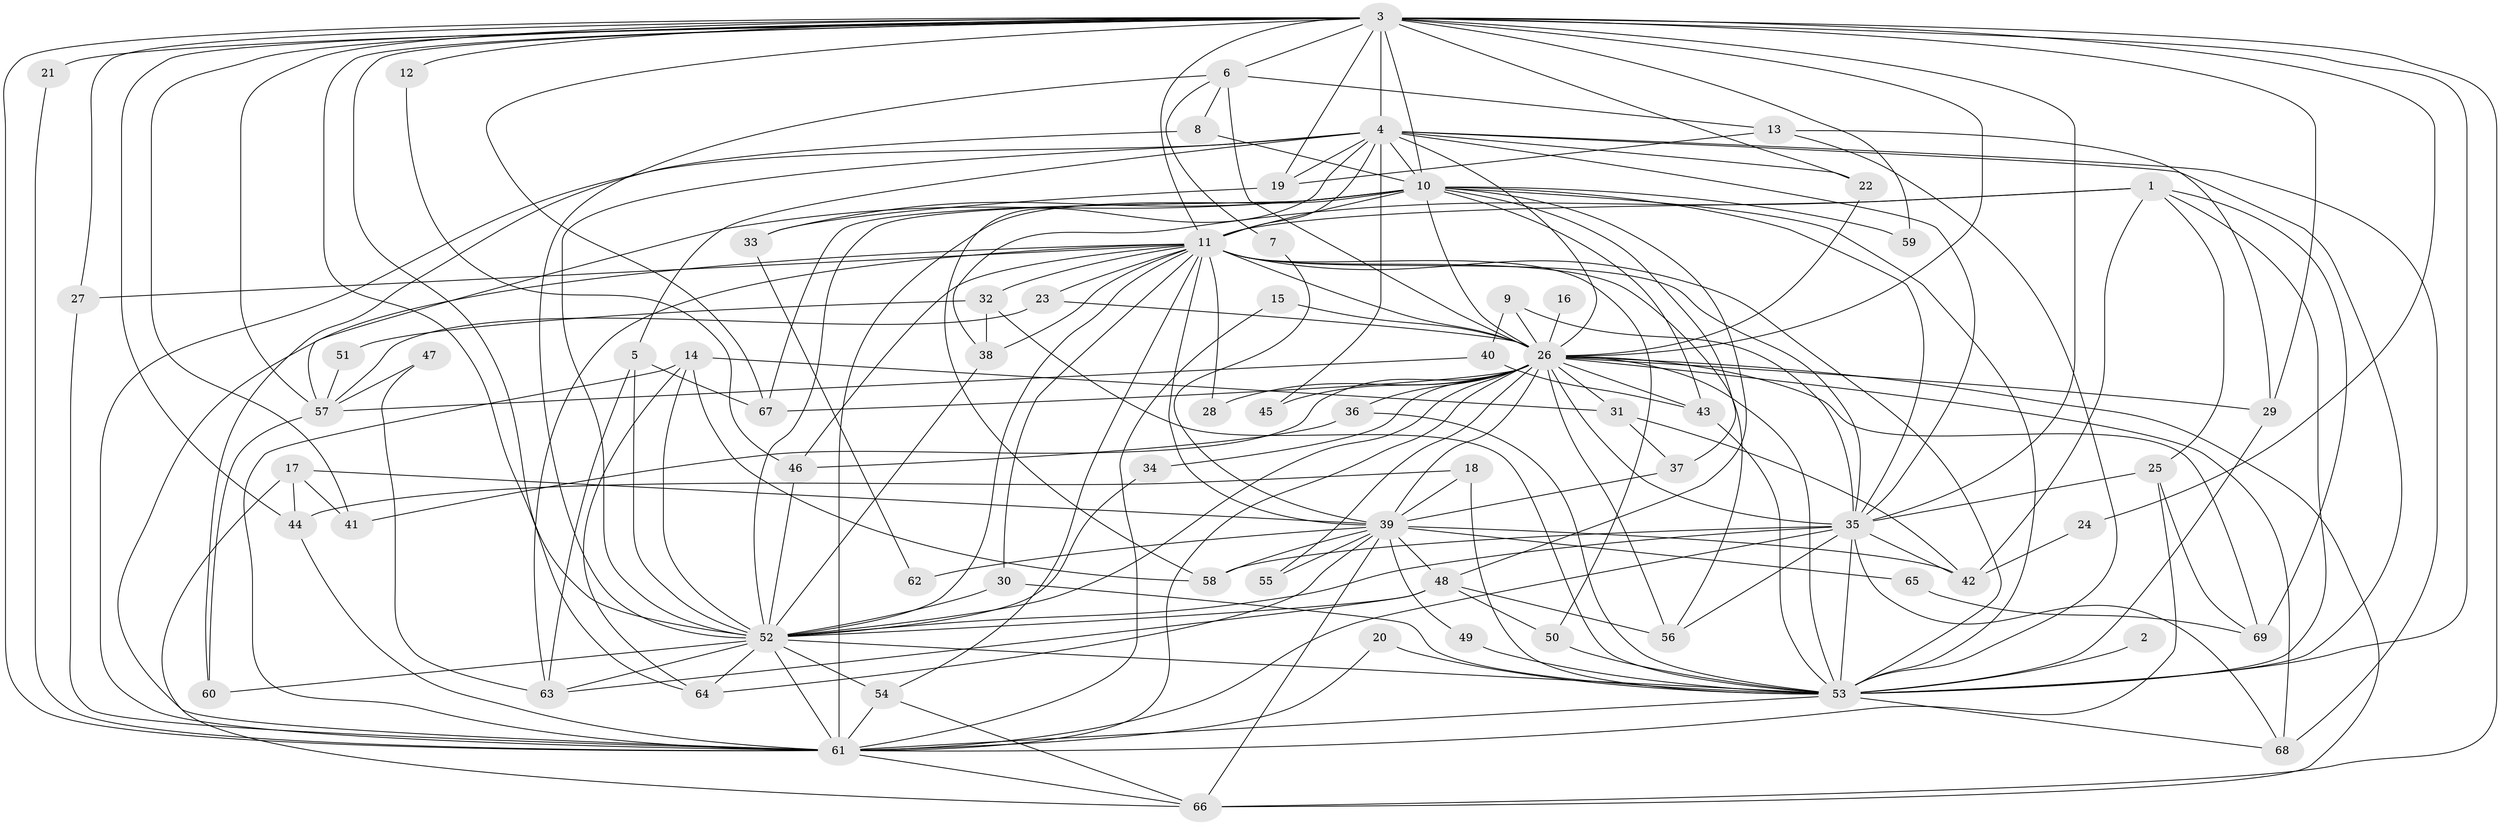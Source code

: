 // original degree distribution, {18: 0.021897810218978103, 10: 0.0072992700729927005, 28: 0.0072992700729927005, 27: 0.0072992700729927005, 20: 0.0072992700729927005, 40: 0.0072992700729927005, 25: 0.014598540145985401, 21: 0.0072992700729927005, 4: 0.12408759124087591, 7: 0.014598540145985401, 3: 0.18248175182481752, 6: 0.021897810218978103, 2: 0.5401459854014599, 5: 0.0364963503649635}
// Generated by graph-tools (version 1.1) at 2025/01/03/09/25 03:01:22]
// undirected, 69 vertices, 194 edges
graph export_dot {
graph [start="1"]
  node [color=gray90,style=filled];
  1;
  2;
  3;
  4;
  5;
  6;
  7;
  8;
  9;
  10;
  11;
  12;
  13;
  14;
  15;
  16;
  17;
  18;
  19;
  20;
  21;
  22;
  23;
  24;
  25;
  26;
  27;
  28;
  29;
  30;
  31;
  32;
  33;
  34;
  35;
  36;
  37;
  38;
  39;
  40;
  41;
  42;
  43;
  44;
  45;
  46;
  47;
  48;
  49;
  50;
  51;
  52;
  53;
  54;
  55;
  56;
  57;
  58;
  59;
  60;
  61;
  62;
  63;
  64;
  65;
  66;
  67;
  68;
  69;
  1 -- 11 [weight=1.0];
  1 -- 25 [weight=1.0];
  1 -- 38 [weight=1.0];
  1 -- 42 [weight=1.0];
  1 -- 53 [weight=1.0];
  1 -- 69 [weight=1.0];
  2 -- 53 [weight=1.0];
  3 -- 4 [weight=2.0];
  3 -- 6 [weight=1.0];
  3 -- 10 [weight=1.0];
  3 -- 11 [weight=1.0];
  3 -- 12 [weight=2.0];
  3 -- 19 [weight=1.0];
  3 -- 21 [weight=1.0];
  3 -- 22 [weight=1.0];
  3 -- 24 [weight=1.0];
  3 -- 26 [weight=3.0];
  3 -- 27 [weight=1.0];
  3 -- 29 [weight=1.0];
  3 -- 35 [weight=1.0];
  3 -- 41 [weight=1.0];
  3 -- 44 [weight=1.0];
  3 -- 52 [weight=1.0];
  3 -- 53 [weight=2.0];
  3 -- 57 [weight=1.0];
  3 -- 59 [weight=2.0];
  3 -- 61 [weight=1.0];
  3 -- 64 [weight=1.0];
  3 -- 66 [weight=1.0];
  3 -- 67 [weight=1.0];
  4 -- 5 [weight=1.0];
  4 -- 10 [weight=3.0];
  4 -- 11 [weight=2.0];
  4 -- 19 [weight=1.0];
  4 -- 22 [weight=1.0];
  4 -- 26 [weight=3.0];
  4 -- 35 [weight=2.0];
  4 -- 45 [weight=1.0];
  4 -- 52 [weight=4.0];
  4 -- 53 [weight=2.0];
  4 -- 58 [weight=1.0];
  4 -- 61 [weight=2.0];
  4 -- 68 [weight=1.0];
  5 -- 52 [weight=1.0];
  5 -- 63 [weight=1.0];
  5 -- 67 [weight=1.0];
  6 -- 7 [weight=1.0];
  6 -- 8 [weight=1.0];
  6 -- 13 [weight=1.0];
  6 -- 26 [weight=1.0];
  6 -- 52 [weight=1.0];
  7 -- 39 [weight=1.0];
  8 -- 10 [weight=1.0];
  8 -- 60 [weight=1.0];
  9 -- 26 [weight=1.0];
  9 -- 35 [weight=1.0];
  9 -- 40 [weight=1.0];
  10 -- 11 [weight=1.0];
  10 -- 26 [weight=1.0];
  10 -- 33 [weight=1.0];
  10 -- 35 [weight=1.0];
  10 -- 37 [weight=1.0];
  10 -- 43 [weight=1.0];
  10 -- 48 [weight=1.0];
  10 -- 52 [weight=1.0];
  10 -- 53 [weight=1.0];
  10 -- 57 [weight=1.0];
  10 -- 59 [weight=1.0];
  10 -- 61 [weight=3.0];
  10 -- 67 [weight=1.0];
  11 -- 23 [weight=2.0];
  11 -- 26 [weight=3.0];
  11 -- 27 [weight=1.0];
  11 -- 28 [weight=1.0];
  11 -- 30 [weight=1.0];
  11 -- 32 [weight=1.0];
  11 -- 35 [weight=1.0];
  11 -- 38 [weight=1.0];
  11 -- 39 [weight=1.0];
  11 -- 46 [weight=1.0];
  11 -- 50 [weight=1.0];
  11 -- 52 [weight=1.0];
  11 -- 53 [weight=1.0];
  11 -- 54 [weight=1.0];
  11 -- 56 [weight=1.0];
  11 -- 61 [weight=1.0];
  11 -- 63 [weight=1.0];
  12 -- 46 [weight=1.0];
  13 -- 19 [weight=1.0];
  13 -- 29 [weight=1.0];
  13 -- 53 [weight=1.0];
  14 -- 31 [weight=1.0];
  14 -- 52 [weight=1.0];
  14 -- 58 [weight=1.0];
  14 -- 61 [weight=1.0];
  14 -- 64 [weight=1.0];
  15 -- 26 [weight=1.0];
  15 -- 61 [weight=1.0];
  16 -- 26 [weight=1.0];
  17 -- 39 [weight=2.0];
  17 -- 41 [weight=1.0];
  17 -- 44 [weight=1.0];
  17 -- 66 [weight=1.0];
  18 -- 39 [weight=1.0];
  18 -- 44 [weight=1.0];
  18 -- 53 [weight=1.0];
  19 -- 33 [weight=1.0];
  20 -- 53 [weight=1.0];
  20 -- 61 [weight=1.0];
  21 -- 61 [weight=1.0];
  22 -- 26 [weight=1.0];
  23 -- 26 [weight=1.0];
  23 -- 57 [weight=1.0];
  24 -- 42 [weight=2.0];
  25 -- 35 [weight=1.0];
  25 -- 61 [weight=1.0];
  25 -- 69 [weight=1.0];
  26 -- 28 [weight=1.0];
  26 -- 29 [weight=1.0];
  26 -- 31 [weight=1.0];
  26 -- 34 [weight=1.0];
  26 -- 35 [weight=2.0];
  26 -- 36 [weight=1.0];
  26 -- 39 [weight=2.0];
  26 -- 41 [weight=1.0];
  26 -- 43 [weight=1.0];
  26 -- 45 [weight=1.0];
  26 -- 52 [weight=1.0];
  26 -- 53 [weight=1.0];
  26 -- 55 [weight=1.0];
  26 -- 56 [weight=2.0];
  26 -- 61 [weight=1.0];
  26 -- 66 [weight=1.0];
  26 -- 67 [weight=1.0];
  26 -- 68 [weight=1.0];
  26 -- 69 [weight=1.0];
  27 -- 61 [weight=1.0];
  29 -- 53 [weight=1.0];
  30 -- 52 [weight=1.0];
  30 -- 53 [weight=1.0];
  31 -- 37 [weight=1.0];
  31 -- 42 [weight=1.0];
  32 -- 38 [weight=1.0];
  32 -- 51 [weight=1.0];
  32 -- 53 [weight=1.0];
  33 -- 62 [weight=1.0];
  34 -- 52 [weight=1.0];
  35 -- 42 [weight=1.0];
  35 -- 52 [weight=3.0];
  35 -- 53 [weight=1.0];
  35 -- 56 [weight=1.0];
  35 -- 58 [weight=1.0];
  35 -- 61 [weight=1.0];
  35 -- 68 [weight=1.0];
  36 -- 46 [weight=1.0];
  36 -- 53 [weight=1.0];
  37 -- 39 [weight=1.0];
  38 -- 52 [weight=1.0];
  39 -- 42 [weight=1.0];
  39 -- 48 [weight=1.0];
  39 -- 49 [weight=1.0];
  39 -- 55 [weight=1.0];
  39 -- 58 [weight=1.0];
  39 -- 62 [weight=1.0];
  39 -- 64 [weight=1.0];
  39 -- 65 [weight=1.0];
  39 -- 66 [weight=1.0];
  40 -- 43 [weight=1.0];
  40 -- 57 [weight=1.0];
  43 -- 53 [weight=1.0];
  44 -- 61 [weight=1.0];
  46 -- 52 [weight=1.0];
  47 -- 57 [weight=1.0];
  47 -- 63 [weight=1.0];
  48 -- 50 [weight=1.0];
  48 -- 52 [weight=1.0];
  48 -- 56 [weight=1.0];
  48 -- 63 [weight=1.0];
  49 -- 53 [weight=1.0];
  50 -- 53 [weight=1.0];
  51 -- 57 [weight=1.0];
  52 -- 53 [weight=1.0];
  52 -- 54 [weight=1.0];
  52 -- 60 [weight=1.0];
  52 -- 61 [weight=1.0];
  52 -- 63 [weight=2.0];
  52 -- 64 [weight=1.0];
  53 -- 61 [weight=1.0];
  53 -- 68 [weight=1.0];
  54 -- 61 [weight=1.0];
  54 -- 66 [weight=1.0];
  57 -- 60 [weight=1.0];
  61 -- 66 [weight=1.0];
  65 -- 69 [weight=1.0];
}
